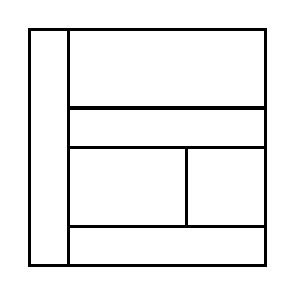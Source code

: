 \begin{tikzpicture}[very thick, scale=.5]
    \draw (0,0) rectangle (1,6);
    \draw (1,4) rectangle (6,6);
    \draw (1,3) rectangle (6,4);
    \draw (1,1) rectangle (4,3);
    \draw (4,1) rectangle (6,3);
    \draw (1,0) rectangle (6,1);
\end{tikzpicture}
